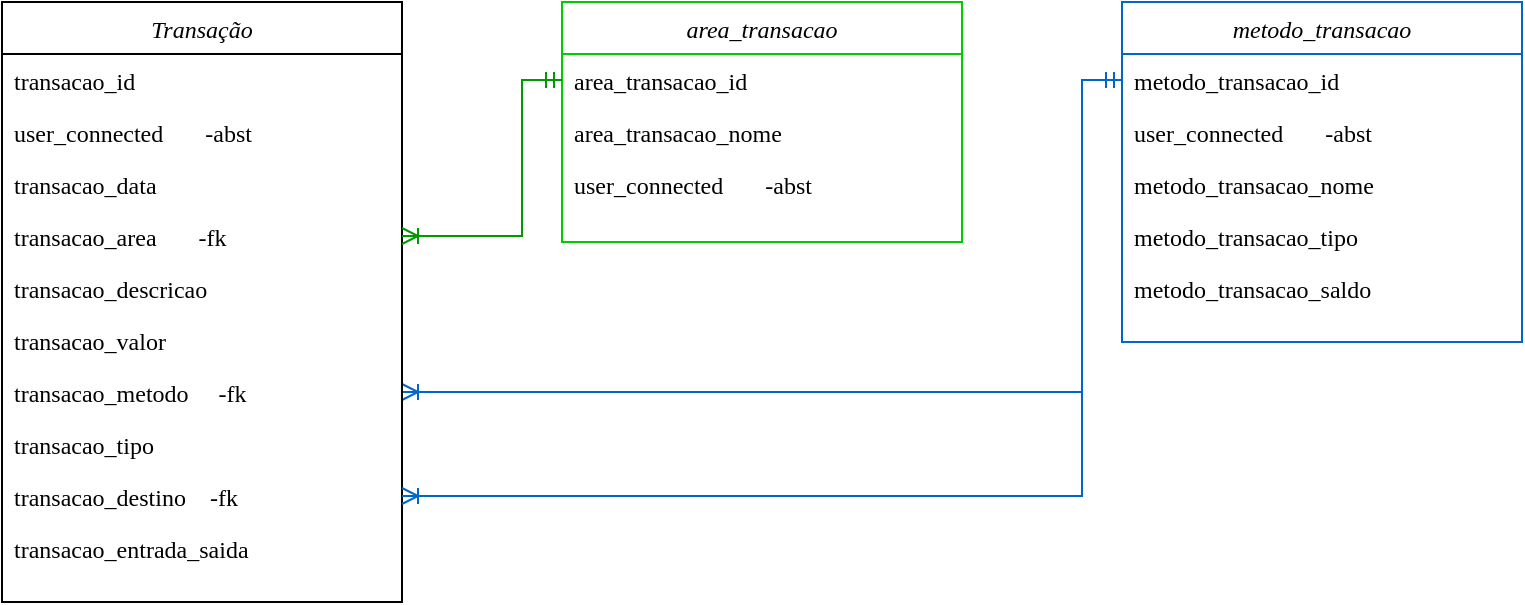 <mxfile version="24.7.6">
  <diagram id="C5RBs43oDa-KdzZeNtuy" name="Page-1">
    <mxGraphModel dx="953" dy="510" grid="1" gridSize="10" guides="1" tooltips="1" connect="1" arrows="1" fold="1" page="1" pageScale="1" pageWidth="827" pageHeight="1169" math="0" shadow="0">
      <root>
        <mxCell id="WIyWlLk6GJQsqaUBKTNV-0" />
        <mxCell id="WIyWlLk6GJQsqaUBKTNV-1" parent="WIyWlLk6GJQsqaUBKTNV-0" />
        <mxCell id="zkfFHV4jXpPFQw0GAbJ--0" value="metodo_transacao" style="swimlane;fontStyle=2;align=center;verticalAlign=top;childLayout=stackLayout;horizontal=1;startSize=26;horizontalStack=0;resizeParent=1;resizeLast=0;collapsible=1;marginBottom=0;rounded=0;shadow=0;strokeWidth=1;fontFamily=Lucida Console;strokeColor=#0066CC;" parent="WIyWlLk6GJQsqaUBKTNV-1" vertex="1">
          <mxGeometry x="600" y="40" width="200" height="170" as="geometry">
            <mxRectangle x="120" y="120" width="160" height="26" as="alternateBounds" />
          </mxGeometry>
        </mxCell>
        <mxCell id="zkfFHV4jXpPFQw0GAbJ--1" value="metodo_transacao_id" style="text;align=left;verticalAlign=top;spacingLeft=4;spacingRight=4;overflow=hidden;rotatable=0;points=[[0,0.5],[1,0.5]];portConstraint=eastwest;fontFamily=Lucida Console;" parent="zkfFHV4jXpPFQw0GAbJ--0" vertex="1">
          <mxGeometry y="26" width="200" height="26" as="geometry" />
        </mxCell>
        <mxCell id="RnsPVPdX0Mwq_XH48lMc-1" value="user_connected       -abst" style="text;align=left;verticalAlign=top;spacingLeft=4;spacingRight=4;overflow=hidden;rotatable=0;points=[[0,0.5],[1,0.5]];portConstraint=eastwest;rounded=0;shadow=0;html=0;fontFamily=Lucida Console;" parent="zkfFHV4jXpPFQw0GAbJ--0" vertex="1">
          <mxGeometry y="52" width="200" height="26" as="geometry" />
        </mxCell>
        <mxCell id="zkfFHV4jXpPFQw0GAbJ--2" value="metodo_transacao_nome" style="text;align=left;verticalAlign=top;spacingLeft=4;spacingRight=4;overflow=hidden;rotatable=0;points=[[0,0.5],[1,0.5]];portConstraint=eastwest;rounded=0;shadow=0;html=0;fontFamily=Lucida Console;" parent="zkfFHV4jXpPFQw0GAbJ--0" vertex="1">
          <mxGeometry y="78" width="200" height="26" as="geometry" />
        </mxCell>
        <mxCell id="1JE7Vxh66b0BAEWKvs18-33" value="metodo_transacao_tipo" style="text;align=left;verticalAlign=top;spacingLeft=4;spacingRight=4;overflow=hidden;rotatable=0;points=[[0,0.5],[1,0.5]];portConstraint=eastwest;rounded=0;shadow=0;html=0;fontFamily=Lucida Console;" parent="zkfFHV4jXpPFQw0GAbJ--0" vertex="1">
          <mxGeometry y="104" width="200" height="26" as="geometry" />
        </mxCell>
        <mxCell id="wCGoDHzEjfC_zj60Jj6W-11" value="metodo_transacao_saldo" style="text;align=left;verticalAlign=top;spacingLeft=4;spacingRight=4;overflow=hidden;rotatable=0;points=[[0,0.5],[1,0.5]];portConstraint=eastwest;rounded=0;shadow=0;html=0;fontFamily=Lucida Console;" parent="zkfFHV4jXpPFQw0GAbJ--0" vertex="1">
          <mxGeometry y="130" width="200" height="26" as="geometry" />
        </mxCell>
        <mxCell id="1JE7Vxh66b0BAEWKvs18-23" value="" style="edgeStyle=elbowEdgeStyle;fontSize=12;html=1;endArrow=ERoneToMany;startArrow=ERmandOne;rounded=0;fontFamily=Lucida Console;entryX=1;entryY=0.5;entryDx=0;entryDy=0;exitX=0;exitY=0.5;exitDx=0;exitDy=0;strokeColor=#0066CC;" parent="WIyWlLk6GJQsqaUBKTNV-1" source="zkfFHV4jXpPFQw0GAbJ--1" target="wCGoDHzEjfC_zj60Jj6W-7" edge="1">
          <mxGeometry width="100" height="100" relative="1" as="geometry">
            <mxPoint x="320" y="79" as="sourcePoint" />
            <mxPoint x="520" y="405" as="targetPoint" />
            <Array as="points">
              <mxPoint x="580" y="160" />
            </Array>
          </mxGeometry>
        </mxCell>
        <mxCell id="RnsPVPdX0Mwq_XH48lMc-4" value="area_transacao" style="swimlane;fontStyle=2;align=center;verticalAlign=top;childLayout=stackLayout;horizontal=1;startSize=26;horizontalStack=0;resizeParent=1;resizeLast=0;collapsible=1;marginBottom=0;rounded=0;shadow=0;strokeWidth=1;fontFamily=Lucida Console;strokeColor=#00CC00;" parent="WIyWlLk6GJQsqaUBKTNV-1" vertex="1">
          <mxGeometry x="320" y="40" width="200" height="120" as="geometry">
            <mxRectangle x="120" y="120" width="160" height="26" as="alternateBounds" />
          </mxGeometry>
        </mxCell>
        <mxCell id="RnsPVPdX0Mwq_XH48lMc-5" value="area_transacao_id" style="text;align=left;verticalAlign=top;spacingLeft=4;spacingRight=4;overflow=hidden;rotatable=0;points=[[0,0.5],[1,0.5]];portConstraint=eastwest;fontFamily=Lucida Console;" parent="RnsPVPdX0Mwq_XH48lMc-4" vertex="1">
          <mxGeometry y="26" width="200" height="26" as="geometry" />
        </mxCell>
        <mxCell id="RnsPVPdX0Mwq_XH48lMc-6" value="area_transacao_nome            " style="text;align=left;verticalAlign=top;spacingLeft=4;spacingRight=4;overflow=hidden;rotatable=0;points=[[0,0.5],[1,0.5]];portConstraint=eastwest;rounded=0;shadow=0;html=0;fontFamily=Lucida Console;" parent="RnsPVPdX0Mwq_XH48lMc-4" vertex="1">
          <mxGeometry y="52" width="200" height="26" as="geometry" />
        </mxCell>
        <mxCell id="RnsPVPdX0Mwq_XH48lMc-8" value="user_connected       -abst" style="text;align=left;verticalAlign=top;spacingLeft=4;spacingRight=4;overflow=hidden;rotatable=0;points=[[0,0.5],[1,0.5]];portConstraint=eastwest;rounded=0;shadow=0;html=0;fontFamily=Lucida Console;" parent="RnsPVPdX0Mwq_XH48lMc-4" vertex="1">
          <mxGeometry y="78" width="200" height="26" as="geometry" />
        </mxCell>
        <mxCell id="wCGoDHzEjfC_zj60Jj6W-0" value="Transação" style="swimlane;fontStyle=2;align=center;verticalAlign=top;childLayout=stackLayout;horizontal=1;startSize=26;horizontalStack=0;resizeParent=1;resizeLast=0;collapsible=1;marginBottom=0;rounded=0;shadow=0;strokeWidth=1;fontFamily=Lucida Console;" parent="WIyWlLk6GJQsqaUBKTNV-1" vertex="1">
          <mxGeometry x="40" y="40" width="200" height="300" as="geometry">
            <mxRectangle x="120" y="280" width="160" height="26" as="alternateBounds" />
          </mxGeometry>
        </mxCell>
        <mxCell id="wCGoDHzEjfC_zj60Jj6W-1" value="transacao_id" style="text;align=left;verticalAlign=top;spacingLeft=4;spacingRight=4;overflow=hidden;rotatable=0;points=[[0,0.5],[1,0.5]];portConstraint=eastwest;fontFamily=Lucida Console;" parent="wCGoDHzEjfC_zj60Jj6W-0" vertex="1">
          <mxGeometry y="26" width="200" height="26" as="geometry" />
        </mxCell>
        <mxCell id="wCGoDHzEjfC_zj60Jj6W-8" value="user_connected       -abst" style="text;align=left;verticalAlign=top;spacingLeft=4;spacingRight=4;overflow=hidden;rotatable=0;points=[[0,0.5],[1,0.5]];portConstraint=eastwest;rounded=0;shadow=0;html=0;fontFamily=Lucida Console;" parent="wCGoDHzEjfC_zj60Jj6W-0" vertex="1">
          <mxGeometry y="52" width="200" height="26" as="geometry" />
        </mxCell>
        <mxCell id="wCGoDHzEjfC_zj60Jj6W-2" value="transacao_data" style="text;align=left;verticalAlign=top;spacingLeft=4;spacingRight=4;overflow=hidden;rotatable=0;points=[[0,0.5],[1,0.5]];portConstraint=eastwest;fontFamily=Lucida Console;" parent="wCGoDHzEjfC_zj60Jj6W-0" vertex="1">
          <mxGeometry y="78" width="200" height="26" as="geometry" />
        </mxCell>
        <mxCell id="wCGoDHzEjfC_zj60Jj6W-5" value="transacao_area       -fk" style="text;align=left;verticalAlign=top;spacingLeft=4;spacingRight=4;overflow=hidden;rotatable=0;points=[[0,0.5],[1,0.5]];portConstraint=eastwest;rounded=0;shadow=0;html=0;fontFamily=Lucida Console;" parent="wCGoDHzEjfC_zj60Jj6W-0" vertex="1">
          <mxGeometry y="104" width="200" height="26" as="geometry" />
        </mxCell>
        <mxCell id="wCGoDHzEjfC_zj60Jj6W-4" value="transacao_descricao" style="text;align=left;verticalAlign=top;spacingLeft=4;spacingRight=4;overflow=hidden;rotatable=0;points=[[0,0.5],[1,0.5]];portConstraint=eastwest;rounded=0;shadow=0;html=0;fontFamily=Lucida Console;" parent="wCGoDHzEjfC_zj60Jj6W-0" vertex="1">
          <mxGeometry y="130" width="200" height="26" as="geometry" />
        </mxCell>
        <mxCell id="wCGoDHzEjfC_zj60Jj6W-6" value="transacao_valor" style="text;align=left;verticalAlign=top;spacingLeft=4;spacingRight=4;overflow=hidden;rotatable=0;points=[[0,0.5],[1,0.5]];portConstraint=eastwest;rounded=0;shadow=0;html=0;fontFamily=Lucida Console;" parent="wCGoDHzEjfC_zj60Jj6W-0" vertex="1">
          <mxGeometry y="156" width="200" height="26" as="geometry" />
        </mxCell>
        <mxCell id="wCGoDHzEjfC_zj60Jj6W-7" value="transacao_metodo     -fk" style="text;align=left;verticalAlign=top;spacingLeft=4;spacingRight=4;overflow=hidden;rotatable=0;points=[[0,0.5],[1,0.5]];portConstraint=eastwest;rounded=0;shadow=0;html=0;fontFamily=Lucida Console;" parent="wCGoDHzEjfC_zj60Jj6W-0" vertex="1">
          <mxGeometry y="182" width="200" height="26" as="geometry" />
        </mxCell>
        <mxCell id="wCGoDHzEjfC_zj60Jj6W-9" value="transacao_tipo" style="text;align=left;verticalAlign=top;spacingLeft=4;spacingRight=4;overflow=hidden;rotatable=0;points=[[0,0.5],[1,0.5]];portConstraint=eastwest;rounded=0;shadow=0;html=0;fontFamily=Lucida Console;" parent="wCGoDHzEjfC_zj60Jj6W-0" vertex="1">
          <mxGeometry y="208" width="200" height="26" as="geometry" />
        </mxCell>
        <mxCell id="wCGoDHzEjfC_zj60Jj6W-10" value="transacao_destino    -fk" style="text;align=left;verticalAlign=top;spacingLeft=4;spacingRight=4;overflow=hidden;rotatable=0;points=[[0,0.5],[1,0.5]];portConstraint=eastwest;rounded=0;shadow=0;html=0;fontFamily=Lucida Console;" parent="wCGoDHzEjfC_zj60Jj6W-0" vertex="1">
          <mxGeometry y="234" width="200" height="26" as="geometry" />
        </mxCell>
        <mxCell id="_TarAWS6qoUGcfEousqh-0" value="transacao_entrada_saida" style="text;align=left;verticalAlign=top;spacingLeft=4;spacingRight=4;overflow=hidden;rotatable=0;points=[[0,0.5],[1,0.5]];portConstraint=eastwest;rounded=0;shadow=0;html=0;fontFamily=Lucida Console;" vertex="1" parent="wCGoDHzEjfC_zj60Jj6W-0">
          <mxGeometry y="260" width="200" height="26" as="geometry" />
        </mxCell>
        <mxCell id="1JE7Vxh66b0BAEWKvs18-31" value="" style="edgeStyle=elbowEdgeStyle;fontSize=12;html=1;endArrow=ERoneToMany;startArrow=ERmandOne;rounded=0;fontFamily=Lucida Console;entryX=1;entryY=0.5;entryDx=0;entryDy=0;exitX=0;exitY=0.5;exitDx=0;exitDy=0;strokeColor=#0066CC;" parent="WIyWlLk6GJQsqaUBKTNV-1" source="zkfFHV4jXpPFQw0GAbJ--1" target="wCGoDHzEjfC_zj60Jj6W-10" edge="1">
          <mxGeometry width="100" height="100" relative="1" as="geometry">
            <mxPoint x="320" y="80" as="sourcePoint" />
            <mxPoint x="560" y="667" as="targetPoint" />
            <Array as="points">
              <mxPoint x="580" y="180" />
            </Array>
          </mxGeometry>
        </mxCell>
        <mxCell id="wCGoDHzEjfC_zj60Jj6W-12" value="" style="edgeStyle=elbowEdgeStyle;fontSize=12;html=1;endArrow=ERoneToMany;startArrow=ERmandOne;rounded=0;fontFamily=Lucida Console;entryX=1;entryY=0.5;entryDx=0;entryDy=0;exitX=0;exitY=0.5;exitDx=0;exitDy=0;fontColor=#000000;strokeColor=#009900;" parent="WIyWlLk6GJQsqaUBKTNV-1" source="RnsPVPdX0Mwq_XH48lMc-5" target="wCGoDHzEjfC_zj60Jj6W-5" edge="1">
          <mxGeometry width="100" height="100" relative="1" as="geometry">
            <mxPoint x="610" y="89" as="sourcePoint" />
            <mxPoint x="250" y="245" as="targetPoint" />
            <Array as="points">
              <mxPoint x="300" y="110" />
            </Array>
          </mxGeometry>
        </mxCell>
      </root>
    </mxGraphModel>
  </diagram>
</mxfile>
